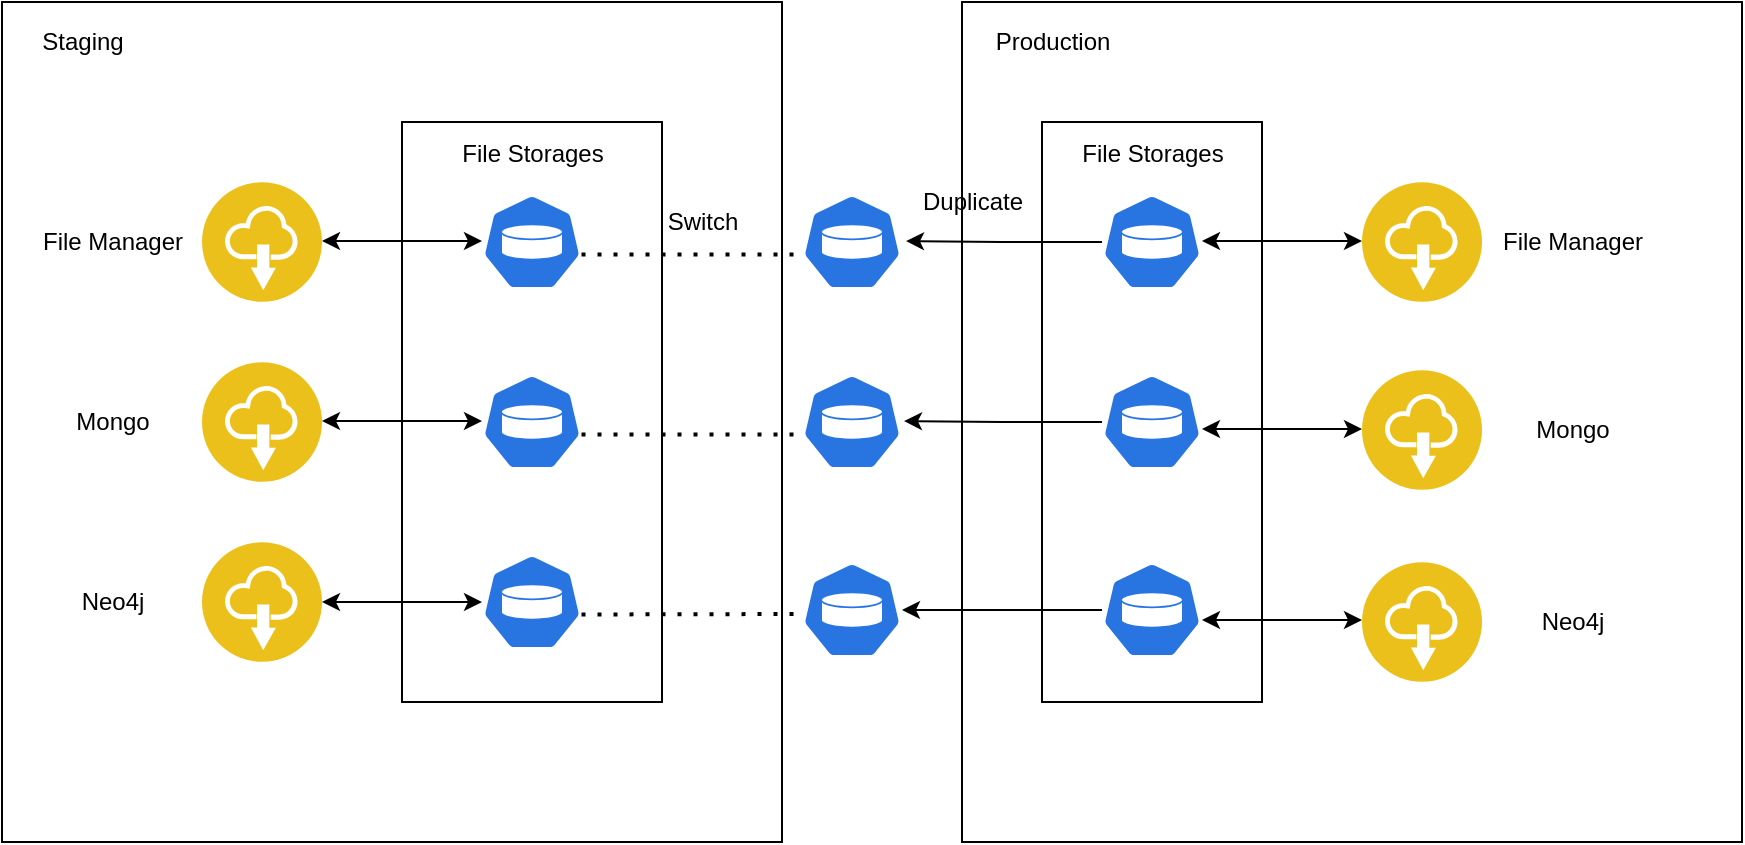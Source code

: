 <mxfile version="18.1.2" type="github">
  <diagram id="76cinEUVYRrl7lXgPky9" name="Page-1">
    <mxGraphModel dx="894" dy="588" grid="1" gridSize="10" guides="1" tooltips="1" connect="1" arrows="1" fold="1" page="1" pageScale="1" pageWidth="850" pageHeight="1100" math="0" shadow="0">
      <root>
        <mxCell id="0" />
        <mxCell id="1" parent="0" />
        <mxCell id="_JughTcUO7m8dF0205Dz-2" value="" style="aspect=fixed;perimeter=ellipsePerimeter;html=1;align=center;shadow=0;dashed=0;fontColor=#4277BB;labelBackgroundColor=#ffffff;fontSize=12;spacingTop=3;image;image=img/lib/ibm/applications/saas_applications.svg;" vertex="1" parent="1">
          <mxGeometry x="160" y="220" width="60" height="60" as="geometry" />
        </mxCell>
        <mxCell id="_JughTcUO7m8dF0205Dz-3" value="" style="aspect=fixed;perimeter=ellipsePerimeter;html=1;align=center;shadow=0;dashed=0;fontColor=#4277BB;labelBackgroundColor=#ffffff;fontSize=12;spacingTop=3;image;image=img/lib/ibm/applications/saas_applications.svg;" vertex="1" parent="1">
          <mxGeometry x="160" y="130" width="60" height="60" as="geometry" />
        </mxCell>
        <mxCell id="_JughTcUO7m8dF0205Dz-4" value="" style="aspect=fixed;perimeter=ellipsePerimeter;html=1;align=center;shadow=0;dashed=0;fontColor=#4277BB;labelBackgroundColor=#ffffff;fontSize=12;spacingTop=3;image;image=img/lib/ibm/applications/saas_applications.svg;" vertex="1" parent="1">
          <mxGeometry x="160" y="310" width="60" height="60" as="geometry" />
        </mxCell>
        <mxCell id="_JughTcUO7m8dF0205Dz-5" value="File Manager" style="text;html=1;align=center;verticalAlign=middle;resizable=0;points=[];autosize=1;strokeColor=none;fillColor=none;" vertex="1" parent="1">
          <mxGeometry x="70" y="150" width="90" height="20" as="geometry" />
        </mxCell>
        <mxCell id="_JughTcUO7m8dF0205Dz-6" value="Neo4j" style="text;html=1;align=center;verticalAlign=middle;resizable=0;points=[];autosize=1;strokeColor=none;fillColor=none;" vertex="1" parent="1">
          <mxGeometry x="90" y="330" width="50" height="20" as="geometry" />
        </mxCell>
        <mxCell id="_JughTcUO7m8dF0205Dz-7" value="Mongo" style="text;html=1;align=center;verticalAlign=middle;resizable=0;points=[];autosize=1;strokeColor=none;fillColor=none;" vertex="1" parent="1">
          <mxGeometry x="90" y="240" width="50" height="20" as="geometry" />
        </mxCell>
        <mxCell id="_JughTcUO7m8dF0205Dz-8" value="" style="sketch=0;html=1;dashed=0;whitespace=wrap;fillColor=#2875E2;strokeColor=#ffffff;points=[[0.005,0.63,0],[0.1,0.2,0],[0.9,0.2,0],[0.5,0,0],[0.995,0.63,0],[0.72,0.99,0],[0.5,1,0],[0.28,0.99,0]];shape=mxgraph.kubernetes.icon;prIcon=pv" vertex="1" parent="1">
          <mxGeometry x="300" y="136" width="50" height="48" as="geometry" />
        </mxCell>
        <mxCell id="_JughTcUO7m8dF0205Dz-9" value="" style="sketch=0;html=1;dashed=0;whitespace=wrap;fillColor=#2875E2;strokeColor=#ffffff;points=[[0.005,0.63,0],[0.1,0.2,0],[0.9,0.2,0],[0.5,0,0],[0.995,0.63,0],[0.72,0.99,0],[0.5,1,0],[0.28,0.99,0]];shape=mxgraph.kubernetes.icon;prIcon=pv" vertex="1" parent="1">
          <mxGeometry x="300" y="226" width="50" height="48" as="geometry" />
        </mxCell>
        <mxCell id="_JughTcUO7m8dF0205Dz-10" value="" style="sketch=0;html=1;dashed=0;whitespace=wrap;fillColor=#2875E2;strokeColor=#ffffff;points=[[0.005,0.63,0],[0.1,0.2,0],[0.9,0.2,0],[0.5,0,0],[0.995,0.63,0],[0.72,0.99,0],[0.5,1,0],[0.28,0.99,0]];shape=mxgraph.kubernetes.icon;prIcon=pv" vertex="1" parent="1">
          <mxGeometry x="300" y="316" width="50" height="48" as="geometry" />
        </mxCell>
        <mxCell id="_JughTcUO7m8dF0205Dz-13" value="" style="endArrow=classic;startArrow=classic;html=1;rounded=0;entryX=1;entryY=0.5;entryDx=0;entryDy=0;" edge="1" parent="1" target="_JughTcUO7m8dF0205Dz-4">
          <mxGeometry width="50" height="50" relative="1" as="geometry">
            <mxPoint x="300" y="340" as="sourcePoint" />
            <mxPoint x="450" y="270" as="targetPoint" />
          </mxGeometry>
        </mxCell>
        <mxCell id="_JughTcUO7m8dF0205Dz-14" value="" style="endArrow=classic;startArrow=classic;html=1;rounded=0;entryX=1;entryY=0.5;entryDx=0;entryDy=0;" edge="1" parent="1">
          <mxGeometry width="50" height="50" relative="1" as="geometry">
            <mxPoint x="300" y="249.5" as="sourcePoint" />
            <mxPoint x="220" y="249.5" as="targetPoint" />
          </mxGeometry>
        </mxCell>
        <mxCell id="_JughTcUO7m8dF0205Dz-15" value="" style="endArrow=classic;startArrow=classic;html=1;rounded=0;entryX=1;entryY=0.5;entryDx=0;entryDy=0;" edge="1" parent="1">
          <mxGeometry width="50" height="50" relative="1" as="geometry">
            <mxPoint x="300" y="159.5" as="sourcePoint" />
            <mxPoint x="220" y="159.5" as="targetPoint" />
          </mxGeometry>
        </mxCell>
        <mxCell id="_JughTcUO7m8dF0205Dz-17" value="File Storages" style="text;html=1;align=center;verticalAlign=middle;resizable=0;points=[];autosize=1;strokeColor=none;fillColor=none;" vertex="1" parent="1">
          <mxGeometry x="280" y="106" width="90" height="20" as="geometry" />
        </mxCell>
        <mxCell id="_JughTcUO7m8dF0205Dz-19" value="" style="aspect=fixed;perimeter=ellipsePerimeter;html=1;align=center;shadow=0;dashed=0;fontColor=#4277BB;labelBackgroundColor=#ffffff;fontSize=12;spacingTop=3;image;image=img/lib/ibm/applications/saas_applications.svg;" vertex="1" parent="1">
          <mxGeometry x="740" y="224" width="60" height="60" as="geometry" />
        </mxCell>
        <mxCell id="_JughTcUO7m8dF0205Dz-20" value="" style="aspect=fixed;perimeter=ellipsePerimeter;html=1;align=center;shadow=0;dashed=0;fontColor=#4277BB;labelBackgroundColor=#ffffff;fontSize=12;spacingTop=3;image;image=img/lib/ibm/applications/saas_applications.svg;" vertex="1" parent="1">
          <mxGeometry x="740" y="130" width="60" height="60" as="geometry" />
        </mxCell>
        <mxCell id="_JughTcUO7m8dF0205Dz-21" value="" style="aspect=fixed;perimeter=ellipsePerimeter;html=1;align=center;shadow=0;dashed=0;fontColor=#4277BB;labelBackgroundColor=#ffffff;fontSize=12;spacingTop=3;image;image=img/lib/ibm/applications/saas_applications.svg;" vertex="1" parent="1">
          <mxGeometry x="740" y="320" width="60" height="60" as="geometry" />
        </mxCell>
        <mxCell id="_JughTcUO7m8dF0205Dz-22" value="File Manager" style="text;html=1;align=center;verticalAlign=middle;resizable=0;points=[];autosize=1;strokeColor=none;fillColor=none;" vertex="1" parent="1">
          <mxGeometry x="800" y="150" width="90" height="20" as="geometry" />
        </mxCell>
        <mxCell id="_JughTcUO7m8dF0205Dz-23" value="Neo4j" style="text;html=1;align=center;verticalAlign=middle;resizable=0;points=[];autosize=1;strokeColor=none;fillColor=none;" vertex="1" parent="1">
          <mxGeometry x="820" y="340" width="50" height="20" as="geometry" />
        </mxCell>
        <mxCell id="_JughTcUO7m8dF0205Dz-24" value="Mongo" style="text;html=1;align=center;verticalAlign=middle;resizable=0;points=[];autosize=1;strokeColor=none;fillColor=none;" vertex="1" parent="1">
          <mxGeometry x="820" y="244" width="50" height="20" as="geometry" />
        </mxCell>
        <mxCell id="_JughTcUO7m8dF0205Dz-39" style="edgeStyle=orthogonalEdgeStyle;rounded=0;orthogonalLoop=1;jettySize=auto;html=1;entryX=1.04;entryY=0.49;entryDx=0;entryDy=0;entryPerimeter=0;" edge="1" parent="1" source="_JughTcUO7m8dF0205Dz-25" target="_JughTcUO7m8dF0205Dz-35">
          <mxGeometry relative="1" as="geometry">
            <mxPoint x="520" y="160" as="targetPoint" />
          </mxGeometry>
        </mxCell>
        <mxCell id="_JughTcUO7m8dF0205Dz-25" value="" style="sketch=0;html=1;dashed=0;whitespace=wrap;fillColor=#2875E2;strokeColor=#ffffff;points=[[0.005,0.63,0],[0.1,0.2,0],[0.9,0.2,0],[0.5,0,0],[0.995,0.63,0],[0.72,0.99,0],[0.5,1,0],[0.28,0.99,0]];shape=mxgraph.kubernetes.icon;prIcon=pv" vertex="1" parent="1">
          <mxGeometry x="610" y="136" width="50" height="48" as="geometry" />
        </mxCell>
        <mxCell id="_JughTcUO7m8dF0205Dz-40" style="edgeStyle=orthogonalEdgeStyle;rounded=0;orthogonalLoop=1;jettySize=auto;html=1;entryX=1.02;entryY=0.49;entryDx=0;entryDy=0;entryPerimeter=0;" edge="1" parent="1" source="_JughTcUO7m8dF0205Dz-26" target="_JughTcUO7m8dF0205Dz-36">
          <mxGeometry relative="1" as="geometry" />
        </mxCell>
        <mxCell id="_JughTcUO7m8dF0205Dz-26" value="" style="sketch=0;html=1;dashed=0;whitespace=wrap;fillColor=#2875E2;strokeColor=#ffffff;points=[[0.005,0.63,0],[0.1,0.2,0],[0.9,0.2,0],[0.5,0,0],[0.995,0.63,0],[0.72,0.99,0],[0.5,1,0],[0.28,0.99,0]];shape=mxgraph.kubernetes.icon;prIcon=pv" vertex="1" parent="1">
          <mxGeometry x="610" y="226" width="50" height="48" as="geometry" />
        </mxCell>
        <mxCell id="_JughTcUO7m8dF0205Dz-41" style="edgeStyle=orthogonalEdgeStyle;rounded=0;orthogonalLoop=1;jettySize=auto;html=1;entryX=1;entryY=0.5;entryDx=0;entryDy=0;entryPerimeter=0;" edge="1" parent="1" source="_JughTcUO7m8dF0205Dz-27" target="_JughTcUO7m8dF0205Dz-37">
          <mxGeometry relative="1" as="geometry" />
        </mxCell>
        <mxCell id="_JughTcUO7m8dF0205Dz-27" value="" style="sketch=0;html=1;dashed=0;whitespace=wrap;fillColor=#2875E2;strokeColor=#ffffff;points=[[0.005,0.63,0],[0.1,0.2,0],[0.9,0.2,0],[0.5,0,0],[0.995,0.63,0],[0.72,0.99,0],[0.5,1,0],[0.28,0.99,0]];shape=mxgraph.kubernetes.icon;prIcon=pv" vertex="1" parent="1">
          <mxGeometry x="610" y="320" width="50" height="48" as="geometry" />
        </mxCell>
        <mxCell id="_JughTcUO7m8dF0205Dz-29" value="" style="endArrow=classic;startArrow=classic;html=1;rounded=0;entryX=1;entryY=0.5;entryDx=0;entryDy=0;" edge="1" parent="1">
          <mxGeometry width="50" height="50" relative="1" as="geometry">
            <mxPoint x="740" y="159.5" as="sourcePoint" />
            <mxPoint x="660" y="159.5" as="targetPoint" />
          </mxGeometry>
        </mxCell>
        <mxCell id="_JughTcUO7m8dF0205Dz-30" value="" style="endArrow=classic;startArrow=classic;html=1;rounded=0;entryX=1;entryY=0.5;entryDx=0;entryDy=0;" edge="1" parent="1">
          <mxGeometry width="50" height="50" relative="1" as="geometry">
            <mxPoint x="740" y="349" as="sourcePoint" />
            <mxPoint x="660" y="349" as="targetPoint" />
          </mxGeometry>
        </mxCell>
        <mxCell id="_JughTcUO7m8dF0205Dz-31" value="File Storages" style="text;html=1;align=center;verticalAlign=middle;resizable=0;points=[];autosize=1;strokeColor=none;fillColor=none;" vertex="1" parent="1">
          <mxGeometry x="590" y="106" width="90" height="20" as="geometry" />
        </mxCell>
        <mxCell id="_JughTcUO7m8dF0205Dz-34" value="" style="endArrow=classic;startArrow=classic;html=1;rounded=0;entryX=1;entryY=0.5;entryDx=0;entryDy=0;" edge="1" parent="1">
          <mxGeometry width="50" height="50" relative="1" as="geometry">
            <mxPoint x="740" y="253.5" as="sourcePoint" />
            <mxPoint x="660" y="253.5" as="targetPoint" />
          </mxGeometry>
        </mxCell>
        <mxCell id="_JughTcUO7m8dF0205Dz-35" value="" style="sketch=0;html=1;dashed=0;whitespace=wrap;fillColor=#2875E2;strokeColor=#ffffff;points=[[0.005,0.63,0],[0.1,0.2,0],[0.9,0.2,0],[0.5,0,0],[0.995,0.63,0],[0.72,0.99,0],[0.5,1,0],[0.28,0.99,0]];shape=mxgraph.kubernetes.icon;prIcon=pv" vertex="1" parent="1">
          <mxGeometry x="460" y="136" width="50" height="48" as="geometry" />
        </mxCell>
        <mxCell id="_JughTcUO7m8dF0205Dz-36" value="" style="sketch=0;html=1;dashed=0;whitespace=wrap;fillColor=#2875E2;strokeColor=#ffffff;points=[[0.005,0.63,0],[0.1,0.2,0],[0.9,0.2,0],[0.5,0,0],[0.995,0.63,0],[0.72,0.99,0],[0.5,1,0],[0.28,0.99,0]];shape=mxgraph.kubernetes.icon;prIcon=pv" vertex="1" parent="1">
          <mxGeometry x="460" y="226" width="50" height="48" as="geometry" />
        </mxCell>
        <mxCell id="_JughTcUO7m8dF0205Dz-37" value="" style="sketch=0;html=1;dashed=0;whitespace=wrap;fillColor=#2875E2;strokeColor=#ffffff;points=[[0.005,0.63,0],[0.1,0.2,0],[0.9,0.2,0],[0.5,0,0],[0.995,0.63,0],[0.72,0.99,0],[0.5,1,0],[0.28,0.99,0]];shape=mxgraph.kubernetes.icon;prIcon=pv" vertex="1" parent="1">
          <mxGeometry x="460" y="320" width="50" height="48" as="geometry" />
        </mxCell>
        <mxCell id="_JughTcUO7m8dF0205Dz-42" value="Duplicate" style="text;html=1;align=center;verticalAlign=middle;resizable=0;points=[];autosize=1;strokeColor=none;fillColor=none;" vertex="1" parent="1">
          <mxGeometry x="510" y="130" width="70" height="20" as="geometry" />
        </mxCell>
        <mxCell id="_JughTcUO7m8dF0205Dz-45" value="" style="rounded=0;whiteSpace=wrap;html=1;fillColor=none;" vertex="1" parent="1">
          <mxGeometry x="580" y="100" width="110" height="290" as="geometry" />
        </mxCell>
        <mxCell id="_JughTcUO7m8dF0205Dz-46" value="" style="rounded=0;whiteSpace=wrap;html=1;fillColor=none;" vertex="1" parent="1">
          <mxGeometry x="540" y="40" width="390" height="420" as="geometry" />
        </mxCell>
        <mxCell id="_JughTcUO7m8dF0205Dz-47" value="Production" style="text;html=1;align=center;verticalAlign=middle;resizable=0;points=[];autosize=1;strokeColor=none;fillColor=none;" vertex="1" parent="1">
          <mxGeometry x="550" y="50" width="70" height="20" as="geometry" />
        </mxCell>
        <mxCell id="_JughTcUO7m8dF0205Dz-50" value="Staging" style="text;html=1;align=center;verticalAlign=middle;resizable=0;points=[];autosize=1;strokeColor=none;fillColor=none;" vertex="1" parent="1">
          <mxGeometry x="70" y="50" width="60" height="20" as="geometry" />
        </mxCell>
        <mxCell id="_JughTcUO7m8dF0205Dz-51" value="" style="endArrow=none;dashed=1;html=1;dashPattern=1 3;strokeWidth=2;rounded=0;entryX=0.005;entryY=0.63;entryDx=0;entryDy=0;entryPerimeter=0;exitX=0.995;exitY=0.63;exitDx=0;exitDy=0;exitPerimeter=0;" edge="1" parent="1" source="_JughTcUO7m8dF0205Dz-9" target="_JughTcUO7m8dF0205Dz-36">
          <mxGeometry width="50" height="50" relative="1" as="geometry">
            <mxPoint x="460" y="310" as="sourcePoint" />
            <mxPoint x="510" y="260" as="targetPoint" />
          </mxGeometry>
        </mxCell>
        <mxCell id="_JughTcUO7m8dF0205Dz-52" value="" style="endArrow=none;dashed=1;html=1;dashPattern=1 3;strokeWidth=2;rounded=0;entryX=0.005;entryY=0.63;entryDx=0;entryDy=0;entryPerimeter=0;exitX=0.995;exitY=0.63;exitDx=0;exitDy=0;exitPerimeter=0;" edge="1" parent="1" source="_JughTcUO7m8dF0205Dz-8" target="_JughTcUO7m8dF0205Dz-35">
          <mxGeometry width="50" height="50" relative="1" as="geometry">
            <mxPoint x="460" y="310" as="sourcePoint" />
            <mxPoint x="510" y="260" as="targetPoint" />
          </mxGeometry>
        </mxCell>
        <mxCell id="_JughTcUO7m8dF0205Dz-53" value="" style="endArrow=none;dashed=1;html=1;dashPattern=1 3;strokeWidth=2;rounded=0;exitX=0.995;exitY=0.63;exitDx=0;exitDy=0;exitPerimeter=0;" edge="1" parent="1" source="_JughTcUO7m8dF0205Dz-10">
          <mxGeometry width="50" height="50" relative="1" as="geometry">
            <mxPoint x="460" y="310" as="sourcePoint" />
            <mxPoint x="460" y="346" as="targetPoint" />
          </mxGeometry>
        </mxCell>
        <mxCell id="_JughTcUO7m8dF0205Dz-54" value="Switch" style="text;html=1;align=center;verticalAlign=middle;resizable=0;points=[];autosize=1;strokeColor=none;fillColor=none;" vertex="1" parent="1">
          <mxGeometry x="385" y="140" width="50" height="20" as="geometry" />
        </mxCell>
        <mxCell id="_JughTcUO7m8dF0205Dz-55" value="" style="rounded=0;whiteSpace=wrap;html=1;fillColor=none;" vertex="1" parent="1">
          <mxGeometry x="260" y="100" width="130" height="290" as="geometry" />
        </mxCell>
        <mxCell id="_JughTcUO7m8dF0205Dz-56" value="" style="rounded=0;whiteSpace=wrap;html=1;fillColor=none;" vertex="1" parent="1">
          <mxGeometry x="60" y="40" width="390" height="420" as="geometry" />
        </mxCell>
      </root>
    </mxGraphModel>
  </diagram>
</mxfile>
